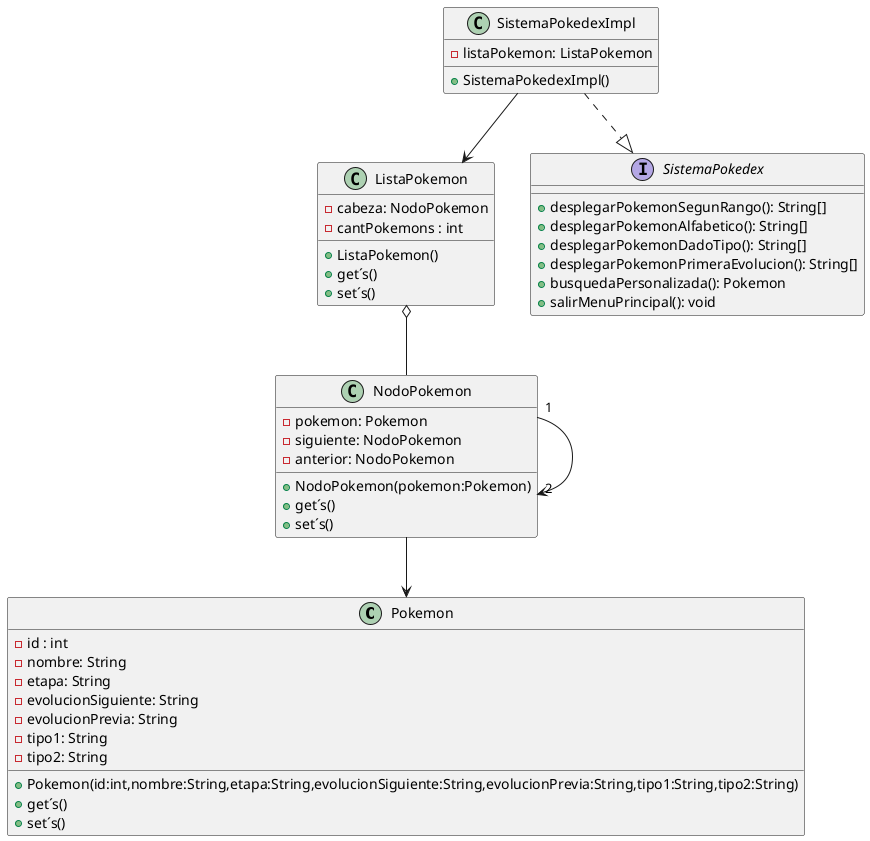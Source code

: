 @startuml
'https://plantuml.com/sequence-diagram
class Pokemon{
-id : int
-nombre: String
-etapa: String
-evolucionSiguiente: String
-evolucionPrevia: String
-tipo1: String
-tipo2: String
+Pokemon(id:int,nombre:String,etapa:String,evolucionSiguiente:String,evolucionPrevia:String,tipo1:String,tipo2:String)
+get´s()
+set´s()

}
class NodoPokemon{
-pokemon: Pokemon
-siguiente: NodoPokemon
-anterior: NodoPokemon
+NodoPokemon(pokemon:Pokemon)
+get´s()
+set´s()
}

class ListaPokemon{
-cabeza: NodoPokemon
-cantPokemons : int
+ListaPokemon()
+get´s()
+set´s()
}

interface SistemaPokedex{
+desplegarPokemonSegunRango(): String[]
+desplegarPokemonAlfabetico(): String[]
+desplegarPokemonDadoTipo(): String[]
+desplegarPokemonPrimeraEvolucion(): String[]
+busquedaPersonalizada(): Pokemon
+salirMenuPrincipal(): void
}
class SistemaPokedexImpl{
-listaPokemon: ListaPokemon
+SistemaPokedexImpl()
}

NodoPokemon "1" --> "2" NodoPokemon
ListaPokemon o-- NodoPokemon
SistemaPokedexImpl ..|> SistemaPokedex
SistemaPokedexImpl --> ListaPokemon
NodoPokemon --> Pokemon


@enduml